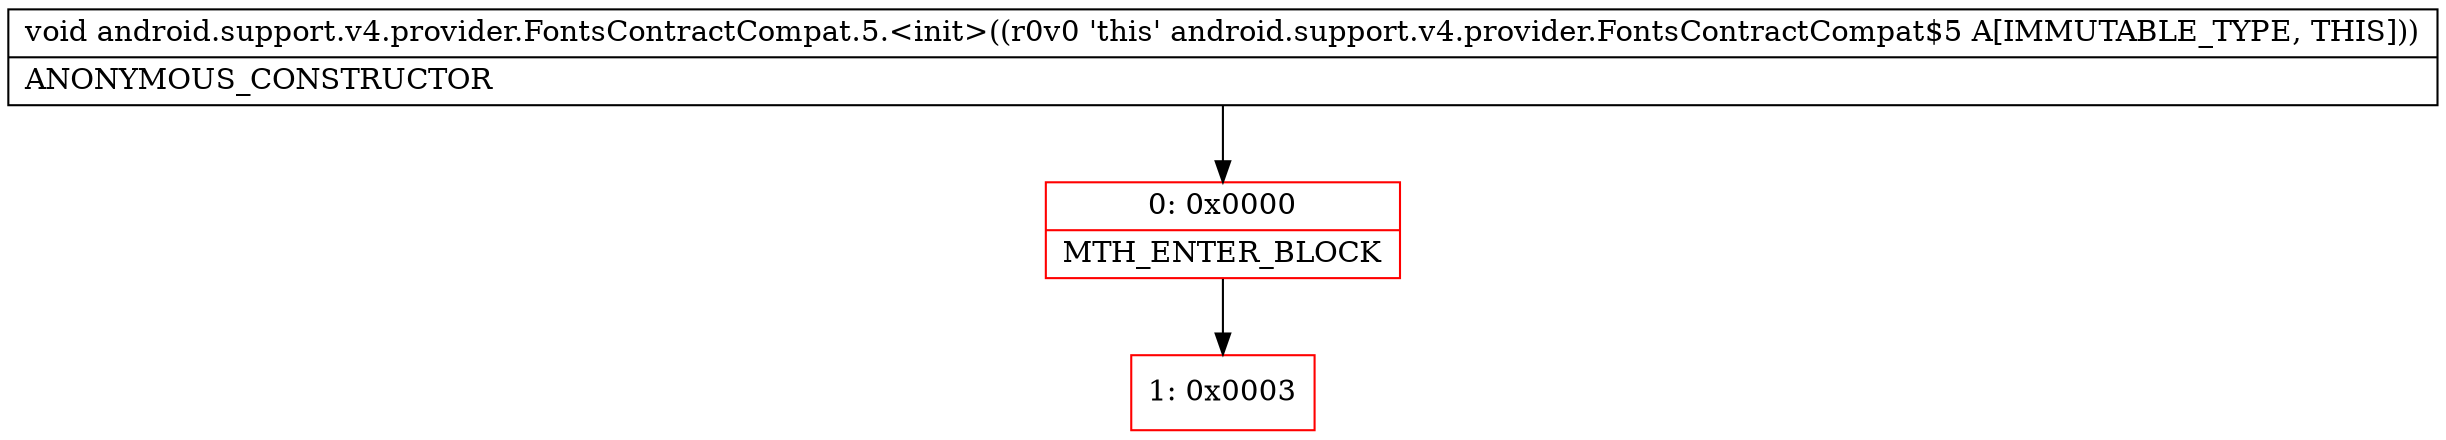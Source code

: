 digraph "CFG forandroid.support.v4.provider.FontsContractCompat.5.\<init\>()V" {
subgraph cluster_Region_711942556 {
label = "R(0)";
node [shape=record,color=blue];
}
Node_0 [shape=record,color=red,label="{0\:\ 0x0000|MTH_ENTER_BLOCK\l}"];
Node_1 [shape=record,color=red,label="{1\:\ 0x0003}"];
MethodNode[shape=record,label="{void android.support.v4.provider.FontsContractCompat.5.\<init\>((r0v0 'this' android.support.v4.provider.FontsContractCompat$5 A[IMMUTABLE_TYPE, THIS]))  | ANONYMOUS_CONSTRUCTOR\l}"];
MethodNode -> Node_0;
Node_0 -> Node_1;
}

